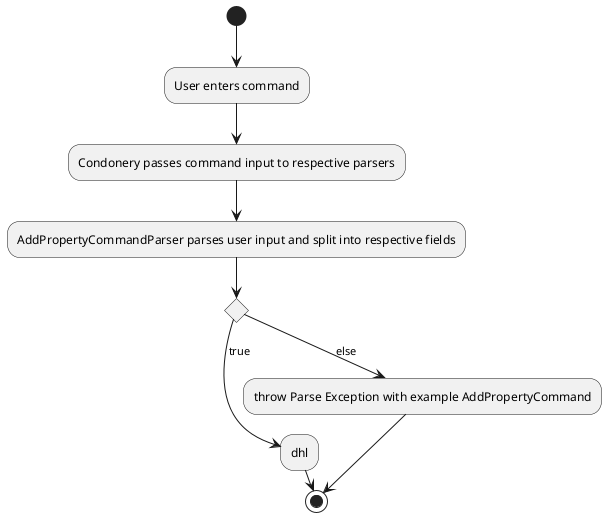 @startuml

(*) --> User enters command
--> Condonery passes command input to respective parsers
--> AddPropertyCommandParser parses user input and split into respective fields
if "" then
    -->[true]dhl
    ->(*)
else
    --> [else]throw Parse Exception with example AddPropertyCommand
-->(*)

@enduml
